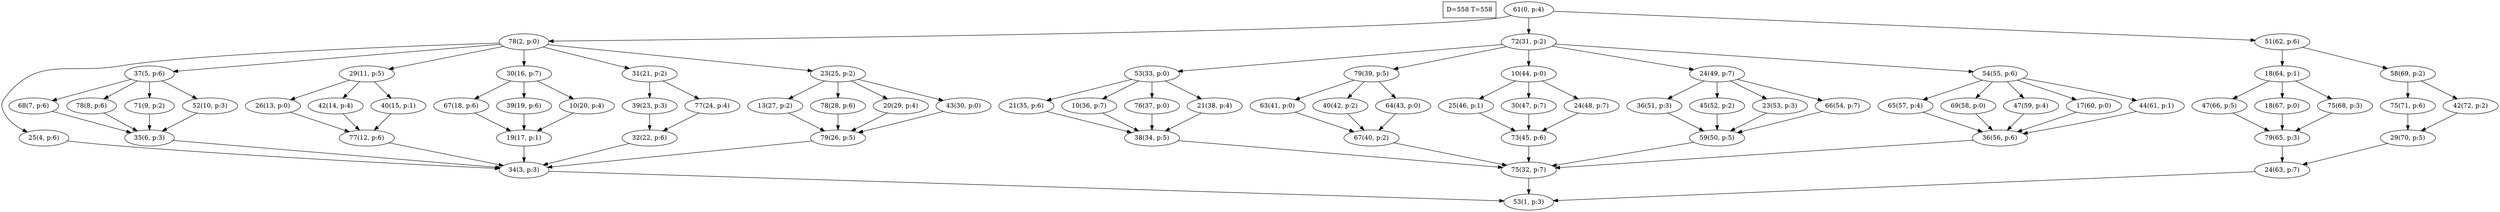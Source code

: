 digraph Task {
i [shape=box, label="D=558 T=558"]; 
0 [label="61(0, p:4)"];
1 [label="53(1, p:3)"];
2 [label="78(2, p:0)"];
3 [label="34(3, p:3)"];
4 [label="25(4, p:6)"];
5 [label="37(5, p:6)"];
6 [label="35(6, p:3)"];
7 [label="68(7, p:6)"];
8 [label="78(8, p:6)"];
9 [label="71(9, p:2)"];
10 [label="52(10, p:3)"];
11 [label="29(11, p:5)"];
12 [label="77(12, p:6)"];
13 [label="26(13, p:0)"];
14 [label="42(14, p:4)"];
15 [label="40(15, p:1)"];
16 [label="30(16, p:7)"];
17 [label="19(17, p:1)"];
18 [label="67(18, p:6)"];
19 [label="39(19, p:6)"];
20 [label="10(20, p:4)"];
21 [label="31(21, p:2)"];
22 [label="32(22, p:6)"];
23 [label="39(23, p:3)"];
24 [label="77(24, p:4)"];
25 [label="23(25, p:2)"];
26 [label="79(26, p:5)"];
27 [label="13(27, p:2)"];
28 [label="78(28, p:6)"];
29 [label="20(29, p:4)"];
30 [label="43(30, p:0)"];
31 [label="72(31, p:2)"];
32 [label="75(32, p:7)"];
33 [label="53(33, p:0)"];
34 [label="38(34, p:5)"];
35 [label="21(35, p:6)"];
36 [label="10(36, p:7)"];
37 [label="76(37, p:0)"];
38 [label="21(38, p:4)"];
39 [label="79(39, p:5)"];
40 [label="67(40, p:2)"];
41 [label="63(41, p:0)"];
42 [label="40(42, p:2)"];
43 [label="64(43, p:0)"];
44 [label="10(44, p:0)"];
45 [label="73(45, p:6)"];
46 [label="25(46, p:1)"];
47 [label="30(47, p:7)"];
48 [label="24(48, p:7)"];
49 [label="24(49, p:7)"];
50 [label="59(50, p:5)"];
51 [label="36(51, p:3)"];
52 [label="45(52, p:2)"];
53 [label="23(53, p:3)"];
54 [label="66(54, p:7)"];
55 [label="54(55, p:6)"];
56 [label="36(56, p:6)"];
57 [label="65(57, p:4)"];
58 [label="69(58, p:0)"];
59 [label="47(59, p:4)"];
60 [label="17(60, p:0)"];
61 [label="44(61, p:1)"];
62 [label="51(62, p:6)"];
63 [label="24(63, p:7)"];
64 [label="18(64, p:1)"];
65 [label="79(65, p:3)"];
66 [label="47(66, p:5)"];
67 [label="18(67, p:0)"];
68 [label="75(68, p:3)"];
69 [label="58(69, p:2)"];
70 [label="29(70, p:5)"];
71 [label="75(71, p:6)"];
72 [label="42(72, p:2)"];
0 -> 2;
0 -> 31;
0 -> 62;
2 -> 4;
2 -> 5;
2 -> 11;
2 -> 16;
2 -> 21;
2 -> 25;
3 -> 1;
4 -> 3;
5 -> 7;
5 -> 8;
5 -> 9;
5 -> 10;
6 -> 3;
7 -> 6;
8 -> 6;
9 -> 6;
10 -> 6;
11 -> 13;
11 -> 14;
11 -> 15;
12 -> 3;
13 -> 12;
14 -> 12;
15 -> 12;
16 -> 18;
16 -> 19;
16 -> 20;
17 -> 3;
18 -> 17;
19 -> 17;
20 -> 17;
21 -> 23;
21 -> 24;
22 -> 3;
23 -> 22;
24 -> 22;
25 -> 27;
25 -> 28;
25 -> 29;
25 -> 30;
26 -> 3;
27 -> 26;
28 -> 26;
29 -> 26;
30 -> 26;
31 -> 33;
31 -> 39;
31 -> 44;
31 -> 49;
31 -> 55;
32 -> 1;
33 -> 35;
33 -> 36;
33 -> 37;
33 -> 38;
34 -> 32;
35 -> 34;
36 -> 34;
37 -> 34;
38 -> 34;
39 -> 41;
39 -> 42;
39 -> 43;
40 -> 32;
41 -> 40;
42 -> 40;
43 -> 40;
44 -> 46;
44 -> 47;
44 -> 48;
45 -> 32;
46 -> 45;
47 -> 45;
48 -> 45;
49 -> 51;
49 -> 52;
49 -> 53;
49 -> 54;
50 -> 32;
51 -> 50;
52 -> 50;
53 -> 50;
54 -> 50;
55 -> 57;
55 -> 58;
55 -> 59;
55 -> 60;
55 -> 61;
56 -> 32;
57 -> 56;
58 -> 56;
59 -> 56;
60 -> 56;
61 -> 56;
62 -> 64;
62 -> 69;
63 -> 1;
64 -> 66;
64 -> 67;
64 -> 68;
65 -> 63;
66 -> 65;
67 -> 65;
68 -> 65;
69 -> 71;
69 -> 72;
70 -> 63;
71 -> 70;
72 -> 70;
}